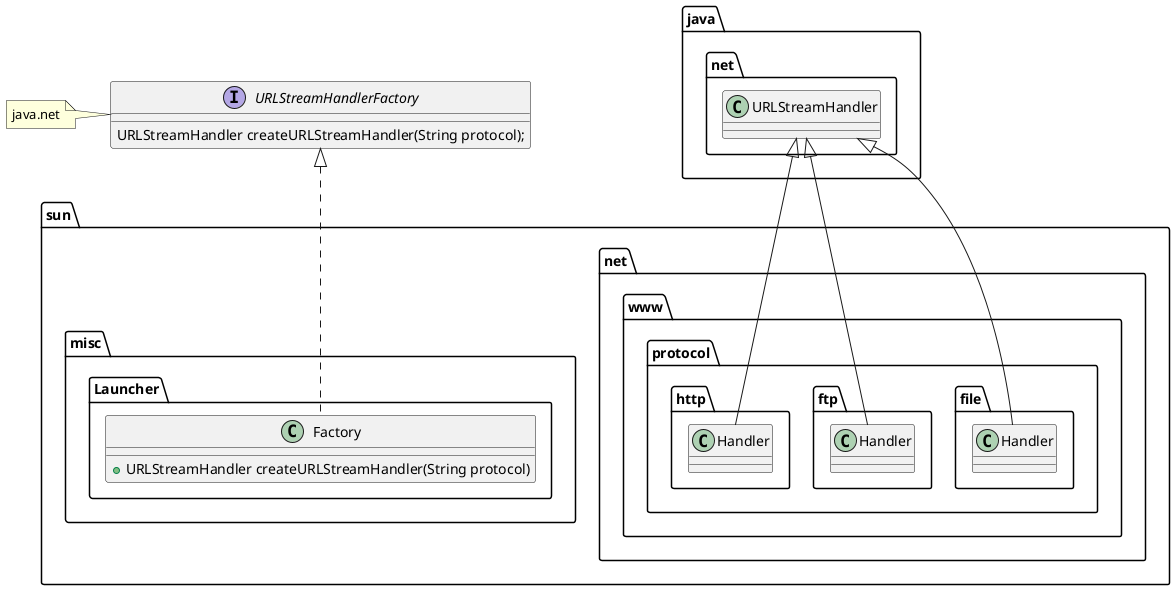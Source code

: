 @startuml

interface URLStreamHandlerFactory{
        URLStreamHandler createURLStreamHandler(String protocol);
}

note left : java.net


class sun.misc.Launcher.Factory implements URLStreamHandlerFactory{
    + URLStreamHandler createURLStreamHandler(String protocol)
}

"sun.misc.Launcher.Factory" -[hidden]-> "java.net.URLStreamHandler"

class sun.net.www.protocol.file.Handler extends java.net.URLStreamHandler

class sun.net.www.protocol.ftp.Handler extends java.net.URLStreamHandler

class sun.net.www.protocol.http.Handler extends java.net.URLStreamHandler

@enduml